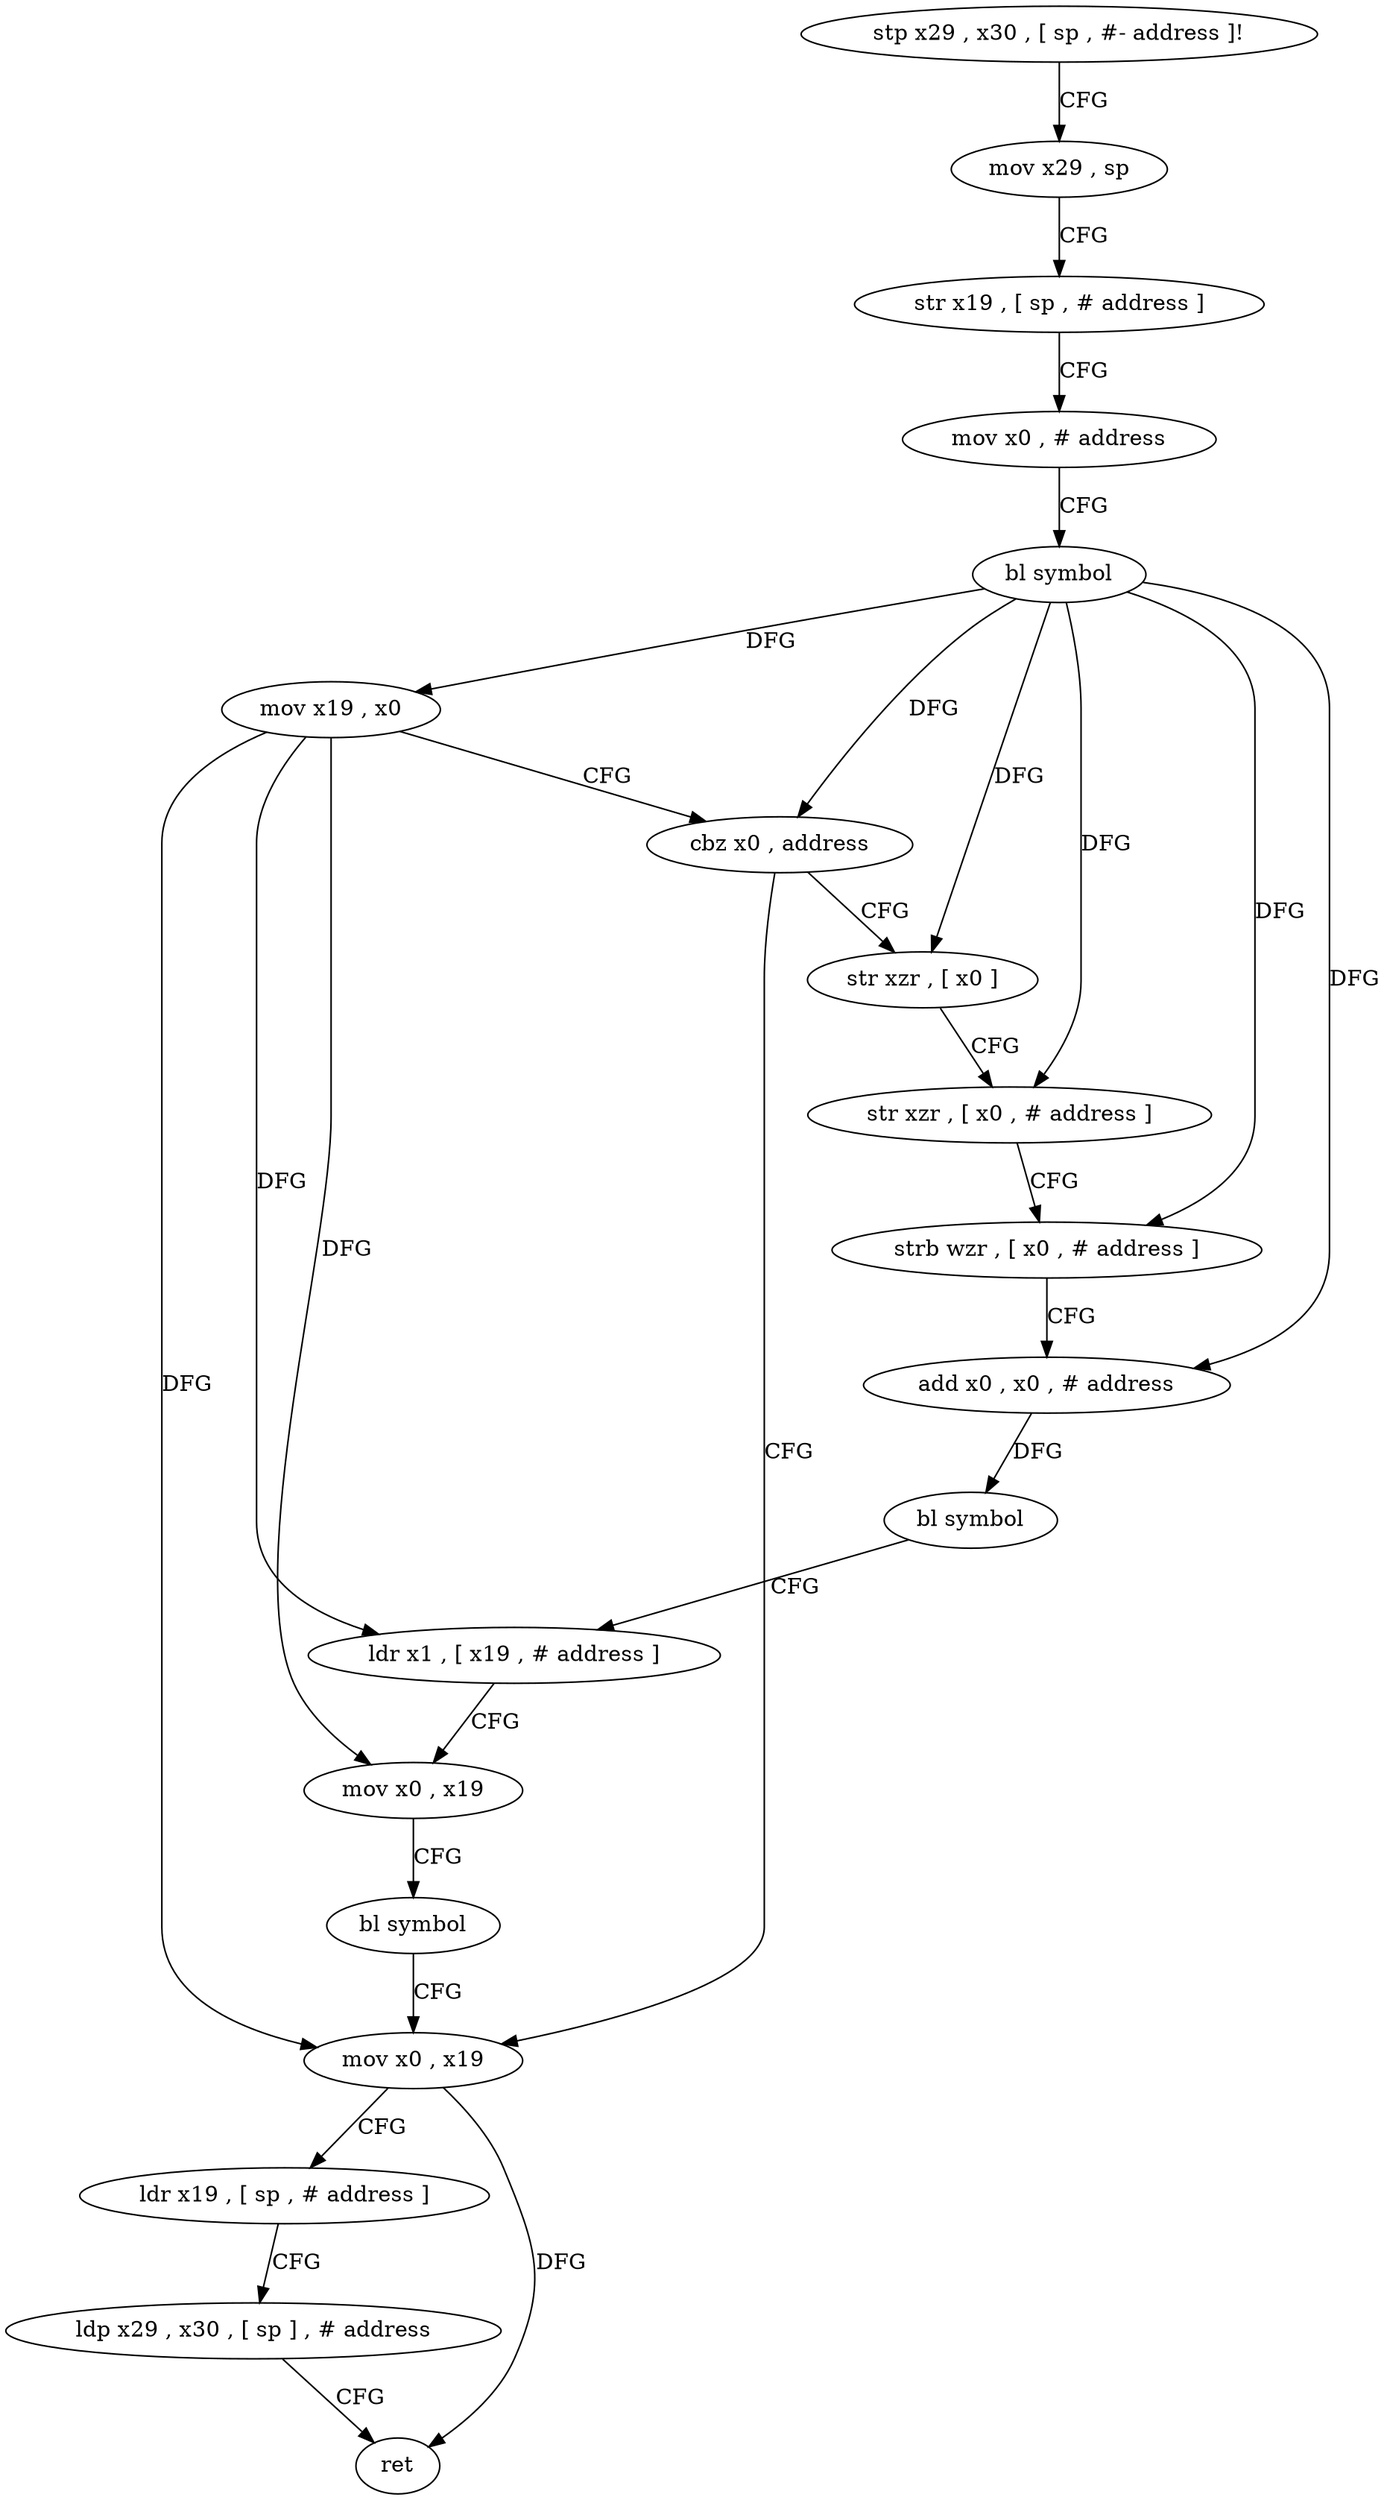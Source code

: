 digraph "func" {
"119160" [label = "stp x29 , x30 , [ sp , #- address ]!" ]
"119164" [label = "mov x29 , sp" ]
"119168" [label = "str x19 , [ sp , # address ]" ]
"119172" [label = "mov x0 , # address" ]
"119176" [label = "bl symbol" ]
"119180" [label = "mov x19 , x0" ]
"119184" [label = "cbz x0 , address" ]
"119220" [label = "mov x0 , x19" ]
"119188" [label = "str xzr , [ x0 ]" ]
"119224" [label = "ldr x19 , [ sp , # address ]" ]
"119228" [label = "ldp x29 , x30 , [ sp ] , # address" ]
"119232" [label = "ret" ]
"119192" [label = "str xzr , [ x0 , # address ]" ]
"119196" [label = "strb wzr , [ x0 , # address ]" ]
"119200" [label = "add x0 , x0 , # address" ]
"119204" [label = "bl symbol" ]
"119208" [label = "ldr x1 , [ x19 , # address ]" ]
"119212" [label = "mov x0 , x19" ]
"119216" [label = "bl symbol" ]
"119160" -> "119164" [ label = "CFG" ]
"119164" -> "119168" [ label = "CFG" ]
"119168" -> "119172" [ label = "CFG" ]
"119172" -> "119176" [ label = "CFG" ]
"119176" -> "119180" [ label = "DFG" ]
"119176" -> "119184" [ label = "DFG" ]
"119176" -> "119188" [ label = "DFG" ]
"119176" -> "119192" [ label = "DFG" ]
"119176" -> "119196" [ label = "DFG" ]
"119176" -> "119200" [ label = "DFG" ]
"119180" -> "119184" [ label = "CFG" ]
"119180" -> "119220" [ label = "DFG" ]
"119180" -> "119208" [ label = "DFG" ]
"119180" -> "119212" [ label = "DFG" ]
"119184" -> "119220" [ label = "CFG" ]
"119184" -> "119188" [ label = "CFG" ]
"119220" -> "119224" [ label = "CFG" ]
"119220" -> "119232" [ label = "DFG" ]
"119188" -> "119192" [ label = "CFG" ]
"119224" -> "119228" [ label = "CFG" ]
"119228" -> "119232" [ label = "CFG" ]
"119192" -> "119196" [ label = "CFG" ]
"119196" -> "119200" [ label = "CFG" ]
"119200" -> "119204" [ label = "DFG" ]
"119204" -> "119208" [ label = "CFG" ]
"119208" -> "119212" [ label = "CFG" ]
"119212" -> "119216" [ label = "CFG" ]
"119216" -> "119220" [ label = "CFG" ]
}
